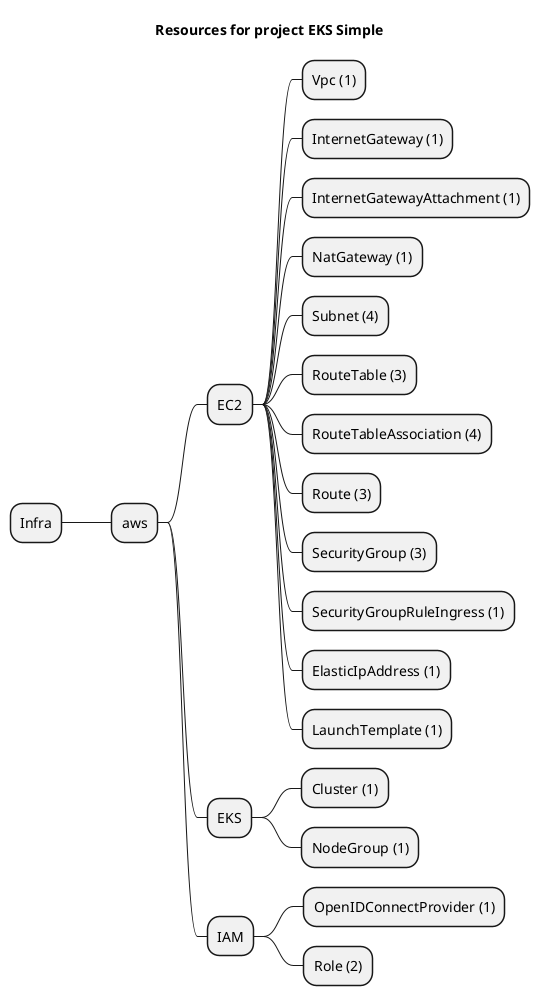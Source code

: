 @startmindmap
title Resources for project EKS Simple
skinparam monochrome true
+ Infra
++ aws
+++ EC2
++++ Vpc (1)
++++ InternetGateway (1)
++++ InternetGatewayAttachment (1)
++++ NatGateway (1)
++++ Subnet (4)
++++ RouteTable (3)
++++ RouteTableAssociation (4)
++++ Route (3)
++++ SecurityGroup (3)
++++ SecurityGroupRuleIngress (1)
++++ ElasticIpAddress (1)
++++ LaunchTemplate (1)
+++ EKS
++++ Cluster (1)
++++ NodeGroup (1)
+++ IAM
++++ OpenIDConnectProvider (1)
++++ Role (2)
@endmindmap